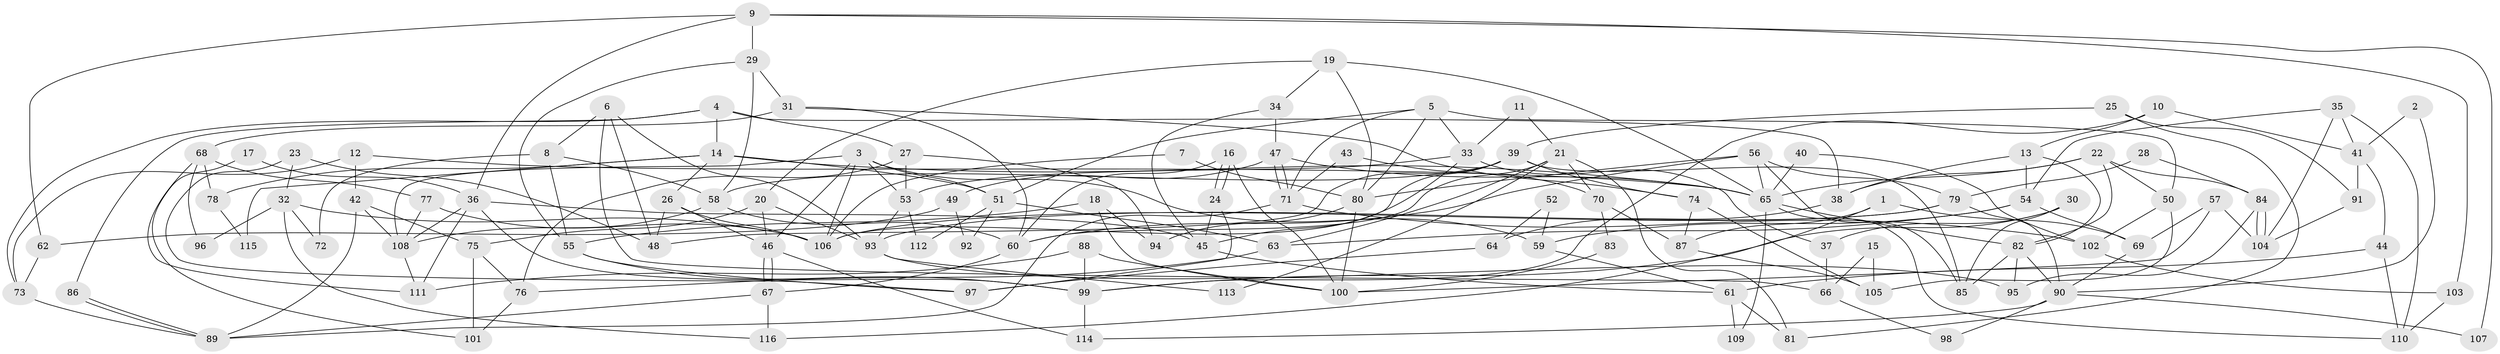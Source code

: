 // Generated by graph-tools (version 1.1) at 2025/50/03/09/25 03:50:09]
// undirected, 116 vertices, 232 edges
graph export_dot {
graph [start="1"]
  node [color=gray90,style=filled];
  1;
  2;
  3;
  4;
  5;
  6;
  7;
  8;
  9;
  10;
  11;
  12;
  13;
  14;
  15;
  16;
  17;
  18;
  19;
  20;
  21;
  22;
  23;
  24;
  25;
  26;
  27;
  28;
  29;
  30;
  31;
  32;
  33;
  34;
  35;
  36;
  37;
  38;
  39;
  40;
  41;
  42;
  43;
  44;
  45;
  46;
  47;
  48;
  49;
  50;
  51;
  52;
  53;
  54;
  55;
  56;
  57;
  58;
  59;
  60;
  61;
  62;
  63;
  64;
  65;
  66;
  67;
  68;
  69;
  70;
  71;
  72;
  73;
  74;
  75;
  76;
  77;
  78;
  79;
  80;
  81;
  82;
  83;
  84;
  85;
  86;
  87;
  88;
  89;
  90;
  91;
  92;
  93;
  94;
  95;
  96;
  97;
  98;
  99;
  100;
  101;
  102;
  103;
  104;
  105;
  106;
  107;
  108;
  109;
  110;
  111;
  112;
  113;
  114;
  115;
  116;
  1 -- 87;
  1 -- 69;
  1 -- 116;
  2 -- 90;
  2 -- 41;
  3 -- 46;
  3 -- 108;
  3 -- 51;
  3 -- 53;
  3 -- 59;
  3 -- 106;
  4 -- 14;
  4 -- 73;
  4 -- 27;
  4 -- 38;
  4 -- 86;
  5 -- 71;
  5 -- 50;
  5 -- 33;
  5 -- 51;
  5 -- 80;
  6 -- 48;
  6 -- 93;
  6 -- 8;
  6 -- 66;
  7 -- 80;
  7 -- 106;
  8 -- 58;
  8 -- 55;
  8 -- 72;
  9 -- 36;
  9 -- 29;
  9 -- 62;
  9 -- 103;
  9 -- 107;
  10 -- 13;
  10 -- 99;
  10 -- 41;
  11 -- 21;
  11 -- 33;
  12 -- 42;
  12 -- 65;
  12 -- 73;
  13 -- 54;
  13 -- 82;
  13 -- 38;
  14 -- 65;
  14 -- 51;
  14 -- 26;
  14 -- 78;
  14 -- 115;
  15 -- 66;
  15 -- 105;
  16 -- 24;
  16 -- 24;
  16 -- 60;
  16 -- 100;
  17 -- 36;
  17 -- 101;
  18 -- 94;
  18 -- 55;
  18 -- 100;
  19 -- 65;
  19 -- 80;
  19 -- 20;
  19 -- 34;
  20 -- 46;
  20 -- 75;
  20 -- 93;
  21 -- 60;
  21 -- 63;
  21 -- 70;
  21 -- 81;
  21 -- 113;
  22 -- 38;
  22 -- 65;
  22 -- 50;
  22 -- 82;
  22 -- 84;
  23 -- 48;
  23 -- 32;
  23 -- 97;
  24 -- 45;
  24 -- 97;
  25 -- 39;
  25 -- 91;
  25 -- 81;
  26 -- 46;
  26 -- 48;
  26 -- 106;
  27 -- 53;
  27 -- 76;
  27 -- 94;
  28 -- 84;
  28 -- 79;
  29 -- 58;
  29 -- 55;
  29 -- 31;
  30 -- 85;
  30 -- 99;
  30 -- 37;
  31 -- 60;
  31 -- 68;
  31 -- 74;
  32 -- 116;
  32 -- 106;
  32 -- 72;
  32 -- 96;
  33 -- 45;
  33 -- 37;
  33 -- 53;
  34 -- 47;
  34 -- 45;
  35 -- 110;
  35 -- 54;
  35 -- 41;
  35 -- 104;
  36 -- 99;
  36 -- 111;
  36 -- 45;
  36 -- 108;
  37 -- 66;
  38 -- 64;
  39 -- 106;
  39 -- 85;
  39 -- 48;
  39 -- 58;
  39 -- 74;
  40 -- 102;
  40 -- 65;
  41 -- 44;
  41 -- 91;
  42 -- 89;
  42 -- 75;
  42 -- 108;
  43 -- 71;
  43 -- 70;
  44 -- 61;
  44 -- 110;
  45 -- 61;
  46 -- 114;
  46 -- 67;
  46 -- 67;
  47 -- 71;
  47 -- 71;
  47 -- 65;
  47 -- 49;
  49 -- 62;
  49 -- 92;
  50 -- 102;
  50 -- 105;
  51 -- 63;
  51 -- 92;
  51 -- 112;
  52 -- 64;
  52 -- 59;
  53 -- 93;
  53 -- 112;
  54 -- 59;
  54 -- 69;
  54 -- 63;
  55 -- 97;
  55 -- 99;
  56 -- 79;
  56 -- 80;
  56 -- 60;
  56 -- 65;
  56 -- 85;
  57 -- 100;
  57 -- 104;
  57 -- 69;
  58 -- 108;
  58 -- 60;
  59 -- 61;
  60 -- 67;
  61 -- 81;
  61 -- 109;
  62 -- 73;
  63 -- 76;
  64 -- 97;
  65 -- 82;
  65 -- 109;
  65 -- 110;
  66 -- 98;
  67 -- 89;
  67 -- 116;
  68 -- 77;
  68 -- 78;
  68 -- 96;
  68 -- 111;
  69 -- 90;
  70 -- 87;
  70 -- 83;
  71 -- 89;
  71 -- 102;
  73 -- 89;
  74 -- 87;
  74 -- 105;
  75 -- 76;
  75 -- 101;
  76 -- 101;
  77 -- 108;
  77 -- 106;
  78 -- 115;
  79 -- 106;
  79 -- 93;
  79 -- 90;
  80 -- 100;
  80 -- 94;
  82 -- 95;
  82 -- 85;
  82 -- 90;
  83 -- 100;
  84 -- 104;
  84 -- 104;
  84 -- 95;
  86 -- 89;
  86 -- 89;
  87 -- 105;
  88 -- 100;
  88 -- 111;
  88 -- 99;
  90 -- 98;
  90 -- 107;
  90 -- 114;
  91 -- 104;
  93 -- 95;
  93 -- 113;
  99 -- 114;
  102 -- 103;
  103 -- 110;
  108 -- 111;
}
